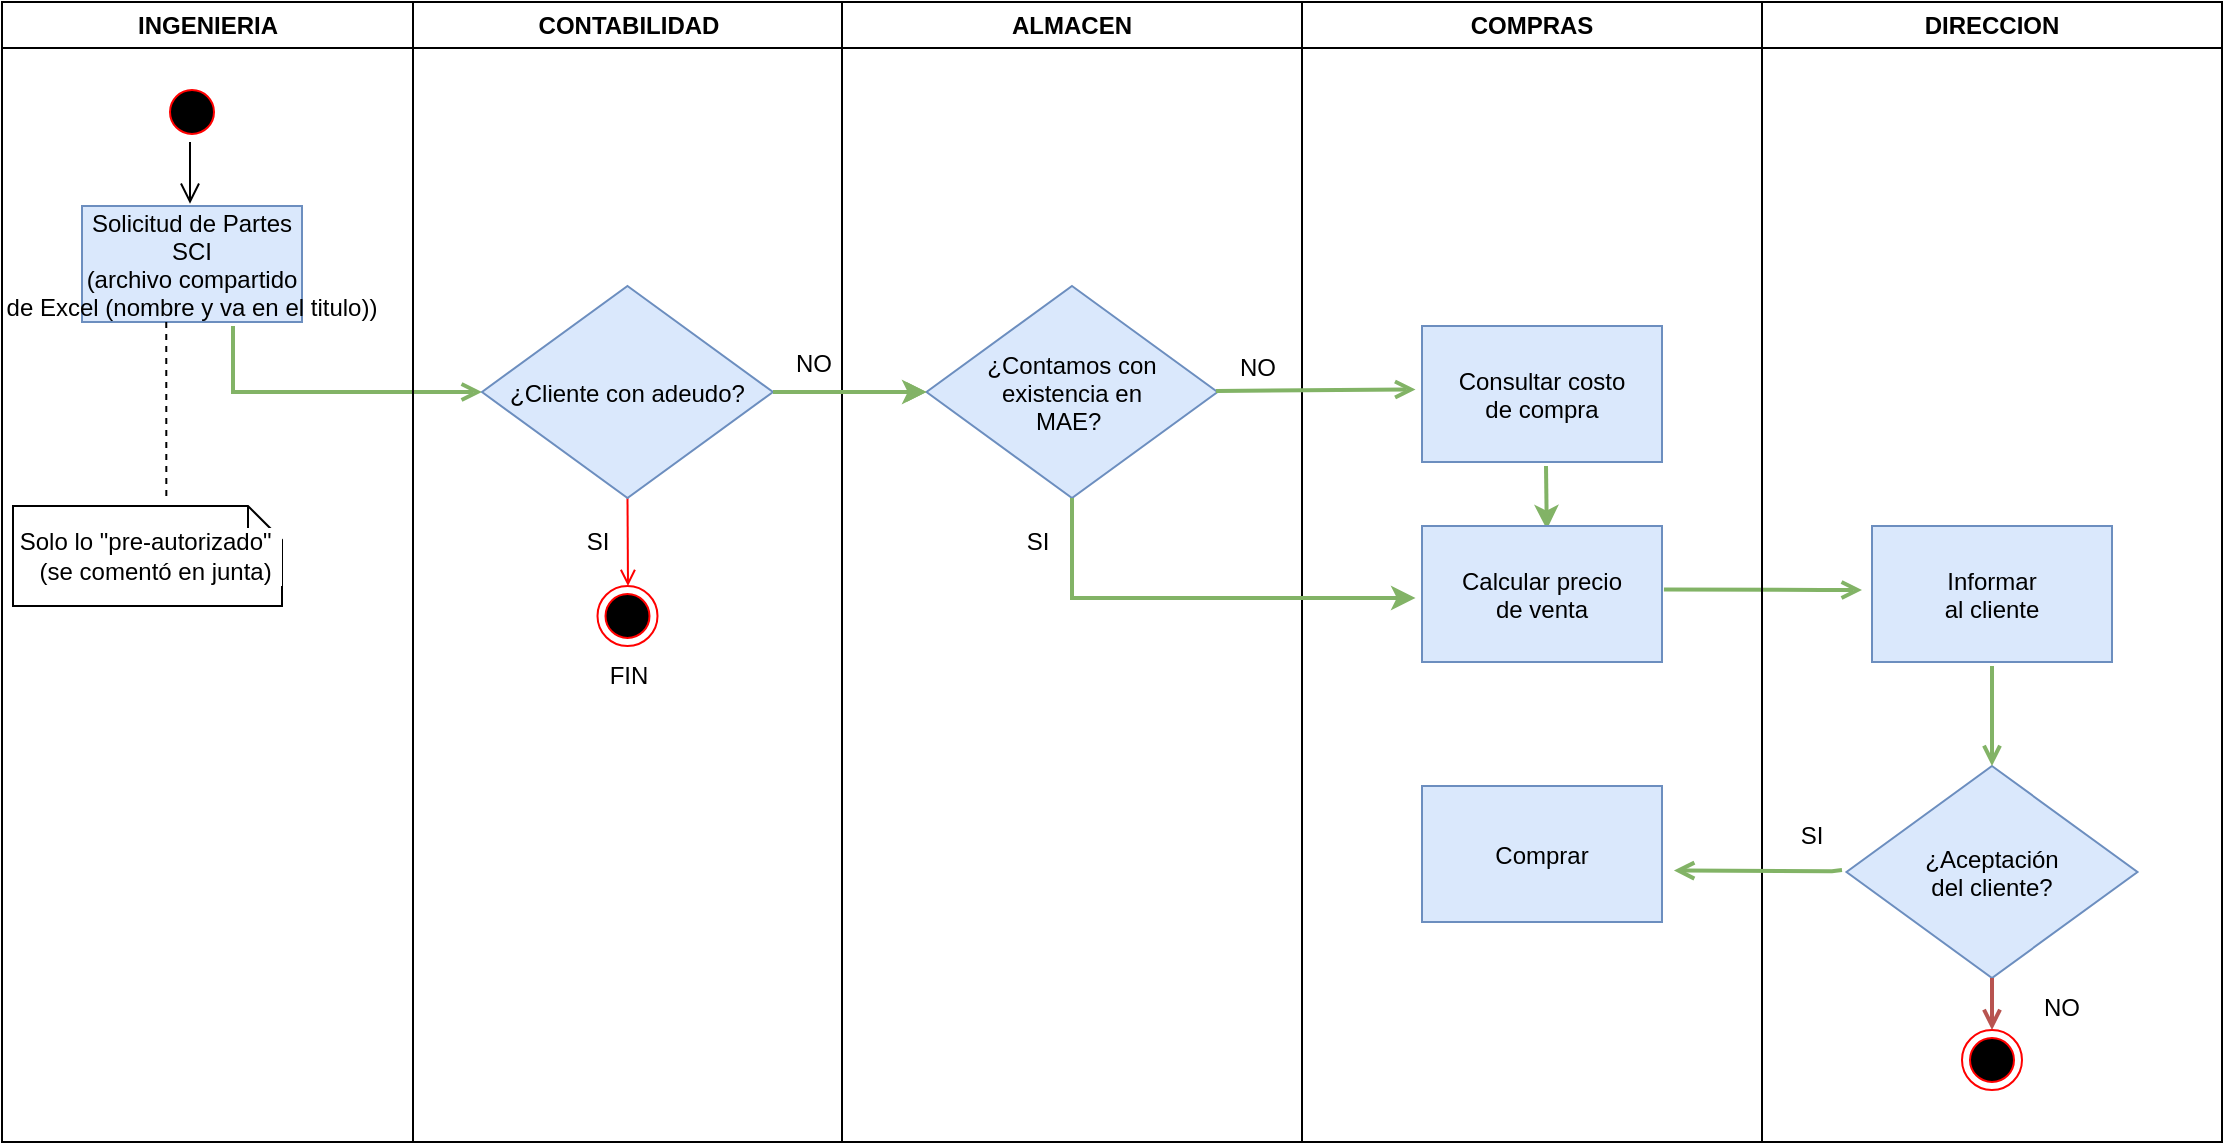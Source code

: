 <mxfile version="20.7.4" type="github">
  <diagram name="Page-1" id="e7e014a7-5840-1c2e-5031-d8a46d1fe8dd">
    <mxGraphModel dx="1269" dy="824" grid="1" gridSize="10" guides="1" tooltips="1" connect="1" arrows="1" fold="1" page="1" pageScale="1" pageWidth="1169" pageHeight="826" background="none" math="0" shadow="0">
      <root>
        <mxCell id="0" />
        <mxCell id="1" parent="0" />
        <mxCell id="2" value="INGENIERIA" style="swimlane;whiteSpace=wrap" parent="1" vertex="1">
          <mxGeometry x="10" y="128" width="205.5" height="570" as="geometry" />
        </mxCell>
        <mxCell id="5" value="" style="ellipse;shape=startState;fillColor=#000000;strokeColor=#ff0000;" parent="2" vertex="1">
          <mxGeometry x="80" y="40" width="30" height="30" as="geometry" />
        </mxCell>
        <mxCell id="6" value="" style="edgeStyle=elbowEdgeStyle;elbow=horizontal;verticalAlign=bottom;endArrow=open;endSize=8;endFill=1;rounded=0;entryX=0.49;entryY=-0.02;entryDx=0;entryDy=0;entryPerimeter=0;" parent="2" source="5" target="7" edge="1">
          <mxGeometry x="100" y="40" as="geometry">
            <mxPoint x="115" y="110" as="targetPoint" />
          </mxGeometry>
        </mxCell>
        <mxCell id="7" value="Solicitud de Partes&#xa;SCI&#xa;(archivo compartido&#xa;de Excel (nombre y va en el titulo))" style="fillColor=#dae8fc;strokeColor=#6c8ebf;" parent="2" vertex="1">
          <mxGeometry x="40" y="102" width="110" height="58" as="geometry" />
        </mxCell>
        <mxCell id="9" value="" style="endArrow=open;endFill=1;rounded=0;edgeStyle=orthogonalEdgeStyle;entryX=0;entryY=0.5;entryDx=0;entryDy=0;fillColor=#d5e8d4;strokeColor=#82b366;strokeWidth=2;" parent="2" target="21" edge="1">
          <mxGeometry x="1" y="-30" relative="1" as="geometry">
            <mxPoint x="115.5" y="162" as="sourcePoint" />
            <mxPoint x="240" y="195" as="targetPoint" />
            <Array as="points">
              <mxPoint x="116" y="195" />
            </Array>
            <mxPoint x="30" y="30" as="offset" />
          </mxGeometry>
        </mxCell>
        <mxCell id="XVA_VInoDTC9KtE7WLV4-41" value="Solo lo &quot;pre-autorizado&quot;    (se comentó en junta)" style="shape=note;whiteSpace=wrap;size=17;labelBackgroundColor=default;" parent="2" vertex="1">
          <mxGeometry x="5.5" y="252" width="134.5" height="50" as="geometry" />
        </mxCell>
        <mxCell id="XVA_VInoDTC9KtE7WLV4-42" value="" style="endArrow=none;endFill=0;rounded=0;dashed=1;entryX=0.57;entryY=-0.04;entryDx=0;entryDy=0;entryPerimeter=0;exitX=0.383;exitY=1;exitDx=0;exitDy=0;exitPerimeter=0;" parent="2" target="XVA_VInoDTC9KtE7WLV4-41" edge="1" source="7">
          <mxGeometry relative="1" as="geometry">
            <mxPoint x="90" y="160" as="sourcePoint" />
            <mxPoint x="75.5" y="232" as="targetPoint" />
          </mxGeometry>
        </mxCell>
        <mxCell id="3" value="CONTABILIDAD" style="swimlane;whiteSpace=wrap" parent="1" vertex="1">
          <mxGeometry x="215.5" y="128" width="214.5" height="570" as="geometry" />
        </mxCell>
        <mxCell id="19" value="" style="endArrow=open;strokeColor=#FF0000;endFill=1;rounded=0;exitX=0.5;exitY=1;exitDx=0;exitDy=0;" parent="3" source="21" edge="1">
          <mxGeometry x="-0.381" y="-22" relative="1" as="geometry">
            <mxPoint x="104.5" y="242" as="sourcePoint" />
            <mxPoint x="107.5" y="292" as="targetPoint" />
            <mxPoint as="offset" />
          </mxGeometry>
        </mxCell>
        <mxCell id="21" value="&#xa;¿Cliente con adeudo?&#xa;" style="rhombus;fillColor=#dae8fc;strokeColor=#6c8ebf;fontStyle=0" parent="3" vertex="1">
          <mxGeometry x="34.5" y="142" width="145.5" height="106" as="geometry" />
        </mxCell>
        <mxCell id="XVA_VInoDTC9KtE7WLV4-43" value="SI" style="text;html=1;strokeColor=none;fillColor=none;align=center;verticalAlign=middle;whiteSpace=wrap;rounded=0;labelBackgroundColor=default;" parent="3" vertex="1">
          <mxGeometry x="74.5" y="255" width="35.5" height="30" as="geometry" />
        </mxCell>
        <mxCell id="XVA_VInoDTC9KtE7WLV4-44" style="edgeStyle=none;rounded=0;orthogonalLoop=1;jettySize=auto;html=1;exitX=0;exitY=0;exitDx=0;exitDy=0;" parent="3" source="XVA_VInoDTC9KtE7WLV4-43" target="XVA_VInoDTC9KtE7WLV4-43" edge="1">
          <mxGeometry relative="1" as="geometry" />
        </mxCell>
        <mxCell id="XVA_VInoDTC9KtE7WLV4-45" value="" style="ellipse;shape=endState;fillColor=#000000;strokeColor=#ff0000" parent="3" vertex="1">
          <mxGeometry x="92.25" y="292" width="30" height="30" as="geometry" />
        </mxCell>
        <mxCell id="XVA_VInoDTC9KtE7WLV4-46" value="NO" style="text;html=1;strokeColor=none;fillColor=none;align=center;verticalAlign=middle;whiteSpace=wrap;rounded=0;labelBackgroundColor=default;" parent="3" vertex="1">
          <mxGeometry x="180" y="170" width="40" height="22" as="geometry" />
        </mxCell>
        <mxCell id="XVA_VInoDTC9KtE7WLV4-52" value="FIN" style="text;html=1;align=center;verticalAlign=middle;resizable=0;points=[];autosize=1;strokeColor=none;fillColor=none;" parent="3" vertex="1">
          <mxGeometry x="87.25" y="322" width="40" height="30" as="geometry" />
        </mxCell>
        <mxCell id="4" value="ALMACEN" style="swimlane;whiteSpace=wrap" parent="1" vertex="1">
          <mxGeometry x="430" y="128" width="230" height="570" as="geometry" />
        </mxCell>
        <mxCell id="XVA_VInoDTC9KtE7WLV4-48" value="¿Contamos con &#xa;existencia en&#xa;MAE? " style="rhombus;fillColor=#dae8fc;strokeColor=#6c8ebf;" parent="4" vertex="1">
          <mxGeometry x="42.25" y="142" width="145.5" height="106" as="geometry" />
        </mxCell>
        <mxCell id="XVA_VInoDTC9KtE7WLV4-50" value="SI" style="text;html=1;strokeColor=none;fillColor=none;align=center;verticalAlign=middle;whiteSpace=wrap;rounded=0;labelBackgroundColor=default;" parent="4" vertex="1">
          <mxGeometry x="80" y="255" width="35.5" height="30" as="geometry" />
        </mxCell>
        <mxCell id="yytBmUqTXYSyMEymjY1x-31" value="NO" style="text;html=1;strokeColor=none;fillColor=none;align=center;verticalAlign=middle;whiteSpace=wrap;rounded=0;labelBackgroundColor=default;" vertex="1" parent="4">
          <mxGeometry x="187.75" y="172" width="40" height="22" as="geometry" />
        </mxCell>
        <mxCell id="XVA_VInoDTC9KtE7WLV4-47" value="" style="endArrow=open;endFill=1;rounded=0;exitX=1;exitY=0.5;exitDx=0;exitDy=0;entryX=0;entryY=0.5;entryDx=0;entryDy=0;fillColor=#d5e8d4;strokeColor=#82b366;strokeWidth=2;" parent="1" source="21" target="XVA_VInoDTC9KtE7WLV4-48" edge="1">
          <mxGeometry x="1" y="-30" relative="1" as="geometry">
            <mxPoint x="470" y="323" as="sourcePoint" />
            <mxPoint x="530" y="323" as="targetPoint" />
            <mxPoint x="30" y="30" as="offset" />
          </mxGeometry>
        </mxCell>
        <mxCell id="yytBmUqTXYSyMEymjY1x-21" value="COMPRAS" style="swimlane;whiteSpace=wrap" vertex="1" parent="1">
          <mxGeometry x="660" y="128" width="230" height="570" as="geometry" />
        </mxCell>
        <mxCell id="yytBmUqTXYSyMEymjY1x-23" value="" style="endArrow=open;strokeColor=#82b366;endFill=1;rounded=0;exitX=1.008;exitY=0.466;exitDx=0;exitDy=0;exitPerimeter=0;fillColor=#d5e8d4;strokeWidth=2;" edge="1" parent="yytBmUqTXYSyMEymjY1x-21" source="yytBmUqTXYSyMEymjY1x-35">
          <mxGeometry x="1" y="-30" relative="1" as="geometry">
            <mxPoint x="177.75" y="194.5" as="sourcePoint" />
            <mxPoint x="280" y="294" as="targetPoint" />
            <mxPoint x="30" y="30" as="offset" />
            <Array as="points">
              <mxPoint x="260" y="294" />
            </Array>
          </mxGeometry>
        </mxCell>
        <mxCell id="yytBmUqTXYSyMEymjY1x-29" value="Consultar costo &#xa;de compra" style="fillColor=#dae8fc;strokeColor=#6c8ebf;" vertex="1" parent="yytBmUqTXYSyMEymjY1x-21">
          <mxGeometry x="60" y="162" width="120" height="68" as="geometry" />
        </mxCell>
        <mxCell id="yytBmUqTXYSyMEymjY1x-32" value="Comprar" style="fillColor=#dae8fc;strokeColor=#6c8ebf;" vertex="1" parent="yytBmUqTXYSyMEymjY1x-21">
          <mxGeometry x="60" y="392" width="120" height="68" as="geometry" />
        </mxCell>
        <mxCell id="yytBmUqTXYSyMEymjY1x-50" value="" style="edgeStyle=orthogonalEdgeStyle;rounded=0;orthogonalLoop=1;jettySize=auto;html=1;strokeWidth=2;entryX=0.52;entryY=0.025;entryDx=0;entryDy=0;entryPerimeter=0;fillColor=#d5e8d4;strokeColor=#82b366;" edge="1" parent="yytBmUqTXYSyMEymjY1x-21" target="yytBmUqTXYSyMEymjY1x-35">
          <mxGeometry relative="1" as="geometry">
            <mxPoint x="122" y="232" as="sourcePoint" />
          </mxGeometry>
        </mxCell>
        <mxCell id="yytBmUqTXYSyMEymjY1x-35" value="Calcular precio &#xa;de venta" style="fillColor=#dae8fc;strokeColor=#6c8ebf;" vertex="1" parent="yytBmUqTXYSyMEymjY1x-21">
          <mxGeometry x="60" y="262" width="120" height="68" as="geometry" />
        </mxCell>
        <mxCell id="yytBmUqTXYSyMEymjY1x-25" value="DIRECCION" style="swimlane;whiteSpace=wrap" vertex="1" parent="1">
          <mxGeometry x="890" y="128" width="230" height="570" as="geometry" />
        </mxCell>
        <mxCell id="yytBmUqTXYSyMEymjY1x-26" value="¿Aceptación &#xa;del cliente?" style="rhombus;fillColor=#dae8fc;strokeColor=#6c8ebf;" vertex="1" parent="yytBmUqTXYSyMEymjY1x-25">
          <mxGeometry x="42.25" y="382" width="145.5" height="106" as="geometry" />
        </mxCell>
        <mxCell id="yytBmUqTXYSyMEymjY1x-43" value="Informar &#xa;al cliente" style="fillColor=#dae8fc;strokeColor=#6c8ebf;" vertex="1" parent="yytBmUqTXYSyMEymjY1x-25">
          <mxGeometry x="55" y="262" width="120" height="68" as="geometry" />
        </mxCell>
        <mxCell id="yytBmUqTXYSyMEymjY1x-51" value="" style="endArrow=open;strokeColor=#82b366;endFill=1;rounded=0;fillColor=#d5e8d4;strokeWidth=2;" edge="1" parent="yytBmUqTXYSyMEymjY1x-25">
          <mxGeometry x="1" y="-30" relative="1" as="geometry">
            <mxPoint x="40" y="434" as="sourcePoint" />
            <mxPoint x="-44.04" y="434.288" as="targetPoint" />
            <mxPoint x="30" y="30" as="offset" />
            <Array as="points">
              <mxPoint x="35" y="434.6" />
            </Array>
          </mxGeometry>
        </mxCell>
        <mxCell id="yytBmUqTXYSyMEymjY1x-52" value="" style="endArrow=open;strokeColor=#82b366;endFill=1;rounded=0;fillColor=#d5e8d4;strokeWidth=2;entryX=0.5;entryY=0;entryDx=0;entryDy=0;" edge="1" parent="yytBmUqTXYSyMEymjY1x-25" target="yytBmUqTXYSyMEymjY1x-26">
          <mxGeometry x="1" y="-30" relative="1" as="geometry">
            <mxPoint x="115" y="332" as="sourcePoint" />
            <mxPoint x="-34.04" y="444.288" as="targetPoint" />
            <mxPoint x="30" y="30" as="offset" />
            <Array as="points" />
          </mxGeometry>
        </mxCell>
        <mxCell id="yytBmUqTXYSyMEymjY1x-53" value="SI" style="text;html=1;strokeColor=none;fillColor=none;align=center;verticalAlign=middle;whiteSpace=wrap;rounded=0;labelBackgroundColor=default;" vertex="1" parent="yytBmUqTXYSyMEymjY1x-25">
          <mxGeometry x="6.75" y="402" width="35.5" height="30" as="geometry" />
        </mxCell>
        <mxCell id="yytBmUqTXYSyMEymjY1x-54" value="NO" style="text;html=1;strokeColor=none;fillColor=none;align=center;verticalAlign=middle;whiteSpace=wrap;rounded=0;labelBackgroundColor=default;" vertex="1" parent="yytBmUqTXYSyMEymjY1x-25">
          <mxGeometry x="130" y="492" width="40" height="22" as="geometry" />
        </mxCell>
        <mxCell id="yytBmUqTXYSyMEymjY1x-55" value="" style="ellipse;shape=endState;fillColor=#000000;strokeColor=#ff0000" vertex="1" parent="yytBmUqTXYSyMEymjY1x-25">
          <mxGeometry x="100" y="514" width="30" height="30" as="geometry" />
        </mxCell>
        <mxCell id="yytBmUqTXYSyMEymjY1x-56" value="" style="endArrow=open;strokeColor=#b85450;endFill=1;rounded=0;fillColor=#f8cecc;strokeWidth=2;entryX=0.5;entryY=0;entryDx=0;entryDy=0;exitX=0.5;exitY=1;exitDx=0;exitDy=0;" edge="1" parent="yytBmUqTXYSyMEymjY1x-25" source="yytBmUqTXYSyMEymjY1x-26" target="yytBmUqTXYSyMEymjY1x-55">
          <mxGeometry x="1" y="-30" relative="1" as="geometry">
            <mxPoint x="125" y="342" as="sourcePoint" />
            <mxPoint x="125" y="392" as="targetPoint" />
            <mxPoint x="30" y="30" as="offset" />
            <Array as="points" />
          </mxGeometry>
        </mxCell>
        <mxCell id="yytBmUqTXYSyMEymjY1x-30" value="" style="edgeStyle=orthogonalEdgeStyle;rounded=0;orthogonalLoop=1;jettySize=auto;html=1;strokeWidth=2;fillColor=#d5e8d4;strokeColor=#82b366;" edge="1" parent="1" source="21" target="XVA_VInoDTC9KtE7WLV4-48">
          <mxGeometry relative="1" as="geometry" />
        </mxCell>
        <mxCell id="XVA_VInoDTC9KtE7WLV4-49" value="" style="endArrow=open;strokeColor=#82b366;endFill=1;rounded=0;fillColor=#d5e8d4;strokeWidth=2;entryX=-0.027;entryY=0.466;entryDx=0;entryDy=0;entryPerimeter=0;" parent="1" edge="1" target="yytBmUqTXYSyMEymjY1x-29" source="XVA_VInoDTC9KtE7WLV4-48">
          <mxGeometry x="1" y="-30" relative="1" as="geometry">
            <mxPoint x="607.75" y="322.5" as="sourcePoint" />
            <mxPoint x="710" y="323" as="targetPoint" />
            <mxPoint x="30" y="30" as="offset" />
          </mxGeometry>
        </mxCell>
        <mxCell id="yytBmUqTXYSyMEymjY1x-42" value="" style="edgeStyle=none;orthogonalLoop=1;jettySize=auto;html=1;rounded=0;strokeWidth=2;fillColor=#d5e8d4;strokeColor=#82b366;entryX=-0.027;entryY=0.529;entryDx=0;entryDy=0;exitX=0.5;exitY=1;exitDx=0;exitDy=0;entryPerimeter=0;" edge="1" parent="1" source="XVA_VInoDTC9KtE7WLV4-48" target="yytBmUqTXYSyMEymjY1x-35">
          <mxGeometry width="100" relative="1" as="geometry">
            <mxPoint x="790" y="500" as="sourcePoint" />
            <mxPoint x="545" y="530" as="targetPoint" />
            <Array as="points">
              <mxPoint x="545" y="426" />
            </Array>
          </mxGeometry>
        </mxCell>
      </root>
    </mxGraphModel>
  </diagram>
</mxfile>
